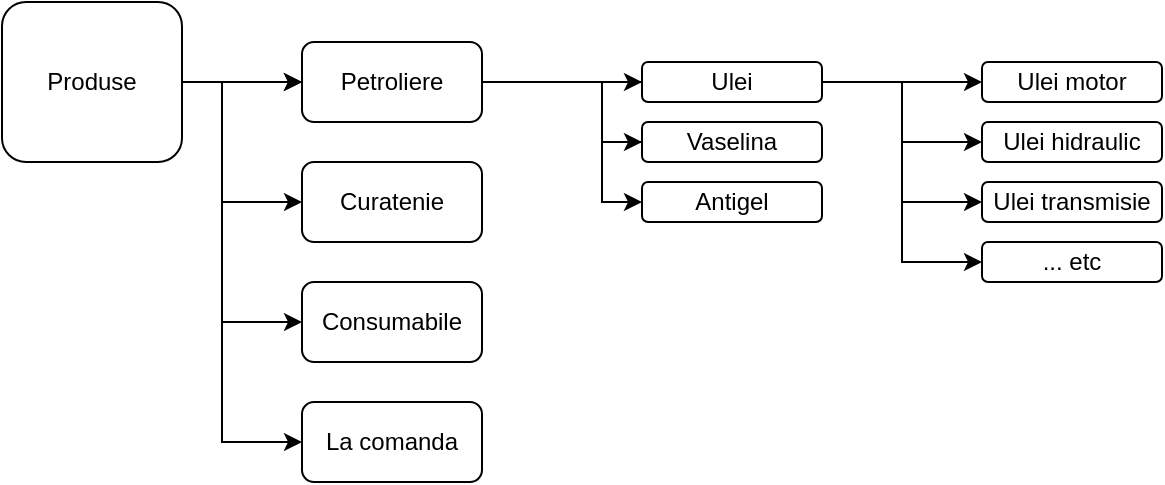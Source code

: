 <mxfile version="21.2.8" type="device">
  <diagram id="R2lEEEUBdFMjLlhIrx00" name="Page-1">
    <mxGraphModel dx="828" dy="458" grid="1" gridSize="10" guides="1" tooltips="1" connect="1" arrows="1" fold="1" page="1" pageScale="1" pageWidth="850" pageHeight="1100" math="0" shadow="0" extFonts="Permanent Marker^https://fonts.googleapis.com/css?family=Permanent+Marker">
      <root>
        <mxCell id="0" />
        <mxCell id="1" parent="0" />
        <mxCell id="tjRm9xzkeBWZtNg0guCN-5" value="" style="edgeStyle=orthogonalEdgeStyle;rounded=0;orthogonalLoop=1;jettySize=auto;html=1;" edge="1" parent="1" source="tjRm9xzkeBWZtNg0guCN-2" target="tjRm9xzkeBWZtNg0guCN-4">
          <mxGeometry relative="1" as="geometry" />
        </mxCell>
        <mxCell id="tjRm9xzkeBWZtNg0guCN-6" value="" style="edgeStyle=orthogonalEdgeStyle;rounded=0;orthogonalLoop=1;jettySize=auto;html=1;" edge="1" parent="1" source="tjRm9xzkeBWZtNg0guCN-2" target="tjRm9xzkeBWZtNg0guCN-4">
          <mxGeometry relative="1" as="geometry" />
        </mxCell>
        <mxCell id="tjRm9xzkeBWZtNg0guCN-8" value="" style="edgeStyle=orthogonalEdgeStyle;rounded=0;orthogonalLoop=1;jettySize=auto;html=1;" edge="1" parent="1" source="tjRm9xzkeBWZtNg0guCN-2" target="tjRm9xzkeBWZtNg0guCN-7">
          <mxGeometry relative="1" as="geometry">
            <Array as="points">
              <mxPoint x="110" y="100" />
              <mxPoint x="110" y="160" />
            </Array>
          </mxGeometry>
        </mxCell>
        <mxCell id="tjRm9xzkeBWZtNg0guCN-10" value="" style="edgeStyle=orthogonalEdgeStyle;rounded=0;orthogonalLoop=1;jettySize=auto;html=1;" edge="1" parent="1" source="tjRm9xzkeBWZtNg0guCN-2" target="tjRm9xzkeBWZtNg0guCN-9">
          <mxGeometry relative="1" as="geometry">
            <Array as="points">
              <mxPoint x="110" y="100" />
              <mxPoint x="110" y="220" />
            </Array>
          </mxGeometry>
        </mxCell>
        <mxCell id="tjRm9xzkeBWZtNg0guCN-2" value="Produse" style="rounded=1;whiteSpace=wrap;html=1;" vertex="1" parent="1">
          <mxGeometry y="60" width="90" height="80" as="geometry" />
        </mxCell>
        <mxCell id="tjRm9xzkeBWZtNg0guCN-15" value="" style="edgeStyle=orthogonalEdgeStyle;rounded=0;orthogonalLoop=1;jettySize=auto;html=1;" edge="1" parent="1" source="tjRm9xzkeBWZtNg0guCN-4" target="tjRm9xzkeBWZtNg0guCN-14">
          <mxGeometry relative="1" as="geometry" />
        </mxCell>
        <mxCell id="tjRm9xzkeBWZtNg0guCN-4" value="Petroliere" style="rounded=1;whiteSpace=wrap;html=1;" vertex="1" parent="1">
          <mxGeometry x="150" y="80" width="90" height="40" as="geometry" />
        </mxCell>
        <mxCell id="tjRm9xzkeBWZtNg0guCN-7" value="Curatenie" style="rounded=1;whiteSpace=wrap;html=1;direction=west;" vertex="1" parent="1">
          <mxGeometry x="150" y="140" width="90" height="40" as="geometry" />
        </mxCell>
        <mxCell id="tjRm9xzkeBWZtNg0guCN-9" value="Consumabile" style="rounded=1;whiteSpace=wrap;html=1;" vertex="1" parent="1">
          <mxGeometry x="150" y="200" width="90" height="40" as="geometry" />
        </mxCell>
        <mxCell id="tjRm9xzkeBWZtNg0guCN-11" value="La comanda" style="rounded=1;whiteSpace=wrap;html=1;" vertex="1" parent="1">
          <mxGeometry x="150" y="260" width="90" height="40" as="geometry" />
        </mxCell>
        <mxCell id="tjRm9xzkeBWZtNg0guCN-13" value="" style="edgeStyle=orthogonalEdgeStyle;rounded=0;orthogonalLoop=1;jettySize=auto;html=1;exitX=1;exitY=0.5;exitDx=0;exitDy=0;" edge="1" parent="1" source="tjRm9xzkeBWZtNg0guCN-2">
          <mxGeometry relative="1" as="geometry">
            <mxPoint x="90" y="160" as="sourcePoint" />
            <mxPoint x="150" y="280" as="targetPoint" />
            <Array as="points">
              <mxPoint x="110" y="100" />
              <mxPoint x="110" y="280" />
            </Array>
          </mxGeometry>
        </mxCell>
        <mxCell id="tjRm9xzkeBWZtNg0guCN-17" value="" style="edgeStyle=orthogonalEdgeStyle;rounded=0;orthogonalLoop=1;jettySize=auto;html=1;" edge="1" parent="1" source="tjRm9xzkeBWZtNg0guCN-14" target="tjRm9xzkeBWZtNg0guCN-16">
          <mxGeometry relative="1" as="geometry">
            <Array as="points">
              <mxPoint x="300" y="100" />
              <mxPoint x="300" y="130" />
            </Array>
          </mxGeometry>
        </mxCell>
        <mxCell id="tjRm9xzkeBWZtNg0guCN-21" value="" style="edgeStyle=orthogonalEdgeStyle;rounded=0;orthogonalLoop=1;jettySize=auto;html=1;" edge="1" parent="1" source="tjRm9xzkeBWZtNg0guCN-14" target="tjRm9xzkeBWZtNg0guCN-20">
          <mxGeometry relative="1" as="geometry" />
        </mxCell>
        <mxCell id="tjRm9xzkeBWZtNg0guCN-14" value="Ulei" style="rounded=1;whiteSpace=wrap;html=1;" vertex="1" parent="1">
          <mxGeometry x="320" y="90" width="90" height="20" as="geometry" />
        </mxCell>
        <mxCell id="tjRm9xzkeBWZtNg0guCN-16" value="Vaselina" style="rounded=1;whiteSpace=wrap;html=1;" vertex="1" parent="1">
          <mxGeometry x="320" y="120" width="90" height="20" as="geometry" />
        </mxCell>
        <mxCell id="tjRm9xzkeBWZtNg0guCN-18" value="Antigel" style="rounded=1;whiteSpace=wrap;html=1;" vertex="1" parent="1">
          <mxGeometry x="320" y="150" width="90" height="20" as="geometry" />
        </mxCell>
        <mxCell id="tjRm9xzkeBWZtNg0guCN-19" value="" style="edgeStyle=orthogonalEdgeStyle;rounded=0;orthogonalLoop=1;jettySize=auto;html=1;" edge="1" parent="1">
          <mxGeometry relative="1" as="geometry">
            <mxPoint x="320" y="130" as="sourcePoint" />
            <mxPoint x="320" y="160" as="targetPoint" />
            <Array as="points">
              <mxPoint x="300" y="130" />
              <mxPoint x="300" y="160" />
            </Array>
          </mxGeometry>
        </mxCell>
        <mxCell id="tjRm9xzkeBWZtNg0guCN-20" value="Ulei motor" style="rounded=1;whiteSpace=wrap;html=1;" vertex="1" parent="1">
          <mxGeometry x="490" y="90" width="90" height="20" as="geometry" />
        </mxCell>
        <mxCell id="tjRm9xzkeBWZtNg0guCN-22" value="Ulei hidraulic" style="rounded=1;whiteSpace=wrap;html=1;" vertex="1" parent="1">
          <mxGeometry x="490" y="120" width="90" height="20" as="geometry" />
        </mxCell>
        <mxCell id="tjRm9xzkeBWZtNg0guCN-24" value="" style="edgeStyle=orthogonalEdgeStyle;rounded=0;orthogonalLoop=1;jettySize=auto;html=1;" edge="1" parent="1" source="tjRm9xzkeBWZtNg0guCN-14">
          <mxGeometry relative="1" as="geometry">
            <mxPoint x="410" y="100" as="sourcePoint" />
            <mxPoint x="490" y="130" as="targetPoint" />
            <Array as="points">
              <mxPoint x="450" y="100" />
              <mxPoint x="450" y="130" />
            </Array>
          </mxGeometry>
        </mxCell>
        <mxCell id="tjRm9xzkeBWZtNg0guCN-25" value="Ulei transmisie" style="rounded=1;whiteSpace=wrap;html=1;" vertex="1" parent="1">
          <mxGeometry x="490" y="150" width="90" height="20" as="geometry" />
        </mxCell>
        <mxCell id="tjRm9xzkeBWZtNg0guCN-26" value="" style="edgeStyle=orthogonalEdgeStyle;rounded=0;orthogonalLoop=1;jettySize=auto;html=1;" edge="1" parent="1">
          <mxGeometry relative="1" as="geometry">
            <mxPoint x="410" y="100" as="sourcePoint" />
            <mxPoint x="490" y="160" as="targetPoint" />
            <Array as="points">
              <mxPoint x="410" y="100" />
              <mxPoint x="450" y="100" />
              <mxPoint x="450" y="160" />
            </Array>
          </mxGeometry>
        </mxCell>
        <mxCell id="tjRm9xzkeBWZtNg0guCN-27" value="... etc" style="rounded=1;whiteSpace=wrap;html=1;" vertex="1" parent="1">
          <mxGeometry x="490" y="180" width="90" height="20" as="geometry" />
        </mxCell>
        <mxCell id="tjRm9xzkeBWZtNg0guCN-29" value="" style="edgeStyle=orthogonalEdgeStyle;rounded=0;orthogonalLoop=1;jettySize=auto;html=1;" edge="1" parent="1">
          <mxGeometry relative="1" as="geometry">
            <mxPoint x="410" y="100" as="sourcePoint" />
            <mxPoint x="490" y="190" as="targetPoint" />
            <Array as="points">
              <mxPoint x="410" y="100" />
              <mxPoint x="450" y="100" />
              <mxPoint x="450" y="190" />
            </Array>
          </mxGeometry>
        </mxCell>
      </root>
    </mxGraphModel>
  </diagram>
</mxfile>
